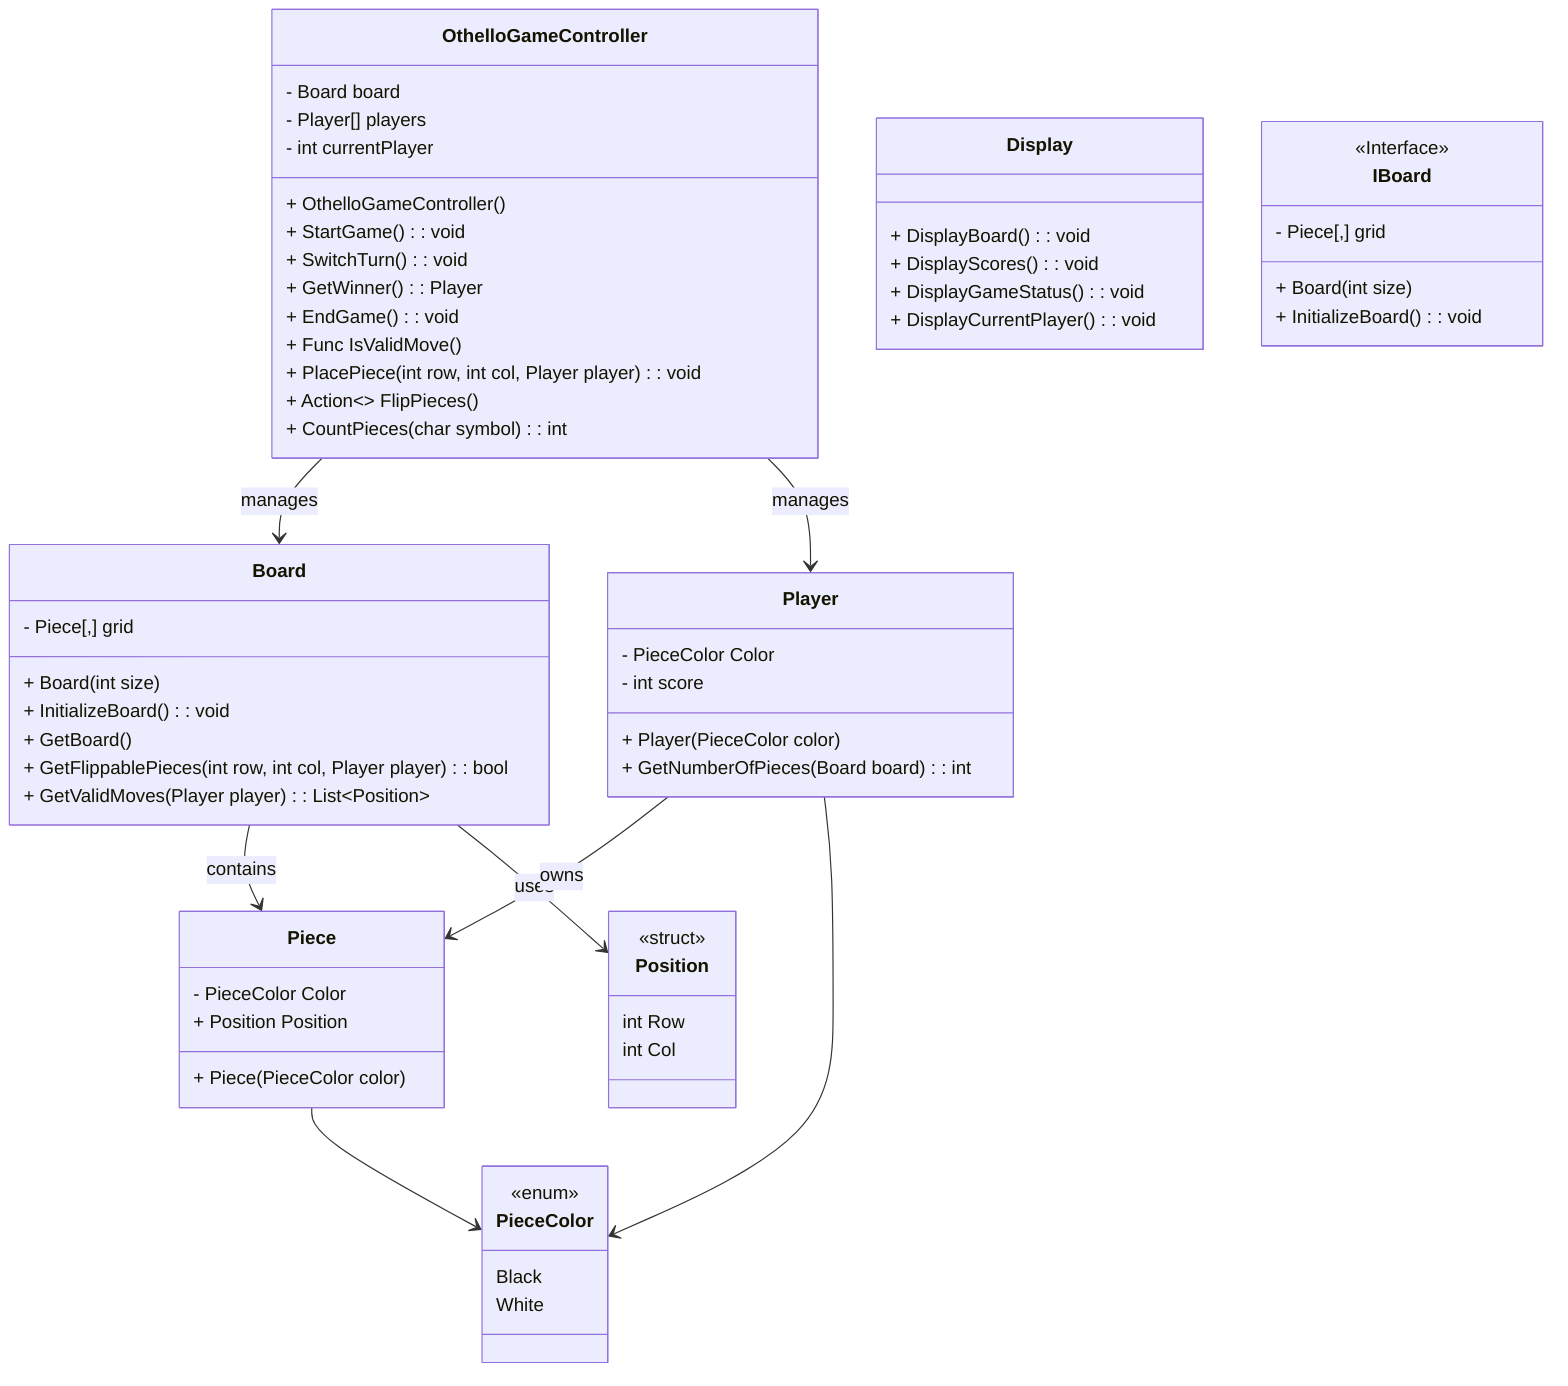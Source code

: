 classDiagram
    OthelloGameController --> Board : manages
    OthelloGameController --> Player : manages
    Board --> Piece : contains
    Board --> Position : uses
    Player --> Piece : owns
    Player --> PieceColor
    Piece --> PieceColor

    class Display {
        + DisplayBoard(): void
        + DisplayScores(): void
        + DisplayGameStatus(): void
        + DisplayCurrentPlayer(): void
    }

    class OthelloGameController {
        - Board board
        - Player[] players
        - int currentPlayer
        + OthelloGameController()
        + StartGame(): void
        + SwitchTurn(): void
        + GetWinner(): Player
        + EndGame(): void
        + Func IsValidMove<int, int, Player, bool> ()
        + PlacePiece(int row, int col, Player player): void
        + Action<> FlipPieces()
        + CountPieces(char symbol): int
    }

    class IBoard {
        <<Interface>>
        - Piece[,] grid
        + Board(int size)
        + InitializeBoard(): void
    }

    class Board {
        - Piece[,] grid
        + Board(int size)
        + InitializeBoard(): void
        + GetBoard()
        + GetFlippablePieces(int row, int col, Player player): bool
        + GetValidMoves(Player player): List~Position~
    }

    class Piece {
        - PieceColor Color
        + Position Position
        + Piece(PieceColor color)
    }

    class Player {
        - PieceColor Color
        - int score
        + Player(PieceColor color)
        + GetNumberOfPieces(Board board): int
    }

    class Position {
        <<struct>>
        int Row
        int Col
    }

    class PieceColor {
        <<enum>>
        Black
        White
    }


%% Rules:

%% 2 players (Black & White), on 8x8 board.

%% Initial board: 4 pieces at the center.

%% Black moves first.

%% Black (White) place a black (white) piece on the board, 
%% in such a way that there is at least one straight 
%% (horizontal, vertical, or diagonal) occupied line 
%% between the new piece and another black (white) piece, 
%% with one or more contiguous white (black) pieces between them.

%% After placing the piece, 
%% Black (White) flips all white pieces lying on a straight line
%% between the new piece and any existing black (white) pieces.

%% All flipped pieces are now black (white).

%% Players alternate taking turns.

%% If a player does not have any valid moves,
%% play passes back to the other player.

%% When neither player can move, the game ends.

%% A game of Othello may end before the board is completely filled.

%% The player with the most pieces on the board at the end of the game wins.

%% If both players have the same number of pieces, then the game is a draw.